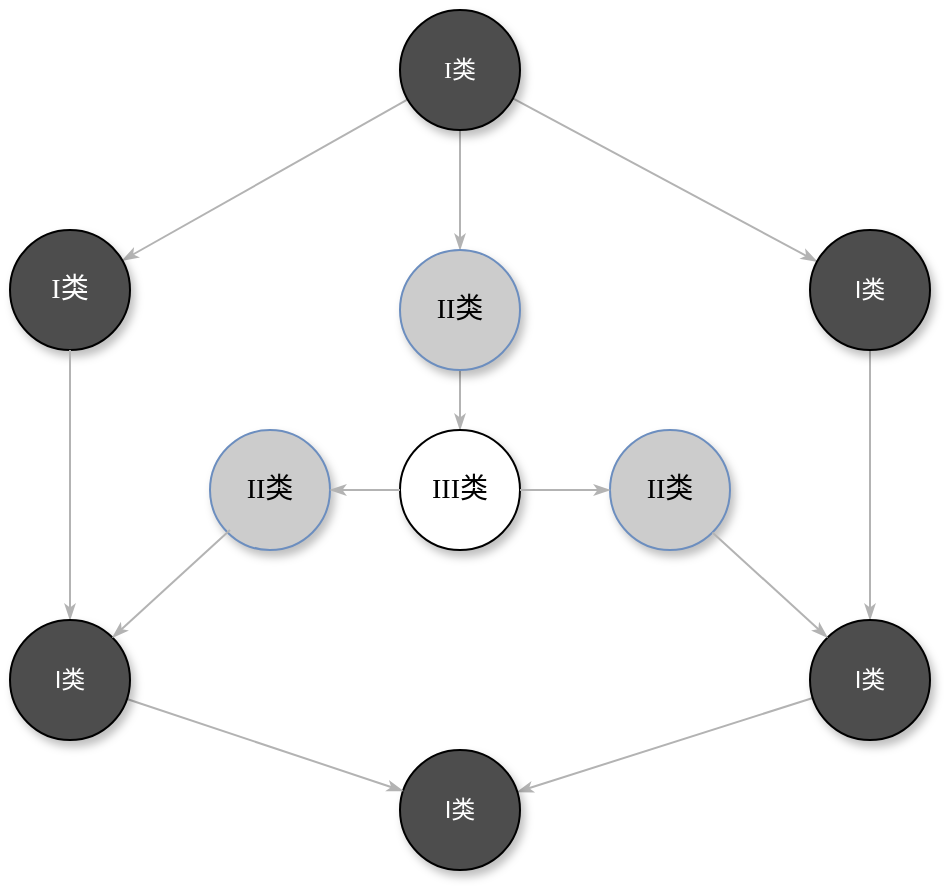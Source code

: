 <mxfile version="20.1.4" type="github">
  <diagram name="Page-1" id="42789a77-a242-8287-6e28-9cd8cfd52e62">
    <mxGraphModel dx="1422" dy="706" grid="1" gridSize="10" guides="1" tooltips="1" connect="1" arrows="1" fold="1" page="1" pageScale="1" pageWidth="1100" pageHeight="850" background="none" math="0" shadow="0">
      <root>
        <mxCell id="0" />
        <mxCell id="1" parent="0" />
        <mxCell id="1ea317790d2ca983-12" style="edgeStyle=none;rounded=1;html=1;labelBackgroundColor=none;startArrow=none;startFill=0;startSize=5;endArrow=classicThin;endFill=1;endSize=5;jettySize=auto;orthogonalLoop=1;strokeColor=#B3B3B3;strokeWidth=1;fontFamily=Verdana;fontSize=12" parent="1" source="1ea317790d2ca983-1" target="1ea317790d2ca983-2" edge="1">
          <mxGeometry relative="1" as="geometry" />
        </mxCell>
        <mxCell id="1ea317790d2ca983-13" value="" style="edgeStyle=none;rounded=1;html=1;labelBackgroundColor=none;startArrow=none;startFill=0;startSize=5;endArrow=classicThin;endFill=1;endSize=5;jettySize=auto;orthogonalLoop=1;strokeColor=#B3B3B3;strokeWidth=1;fontFamily=Verdana;fontSize=12" parent="1" source="1ea317790d2ca983-1" target="1ea317790d2ca983-9" edge="1">
          <mxGeometry relative="1" as="geometry" />
        </mxCell>
        <mxCell id="1ea317790d2ca983-14" value="" style="edgeStyle=none;rounded=1;html=1;labelBackgroundColor=none;startArrow=none;startFill=0;startSize=5;endArrow=classicThin;endFill=1;endSize=5;jettySize=auto;orthogonalLoop=1;strokeColor=#B3B3B3;strokeWidth=1;fontFamily=Verdana;fontSize=12" parent="1" source="1ea317790d2ca983-1" target="1ea317790d2ca983-3" edge="1">
          <mxGeometry relative="1" as="geometry" />
        </mxCell>
        <mxCell id="1ea317790d2ca983-1" value="&lt;span style=&quot;font-family: Verdana;&quot; lang=&quot;EN-US&quot;&gt;I&lt;/span&gt;&lt;span style=&quot;font-family: Verdana;&quot;&gt;类&lt;/span&gt;" style="ellipse;whiteSpace=wrap;html=1;rounded=0;shadow=1;comic=0;labelBackgroundColor=none;strokeWidth=1;fontFamily=Helvetica;fontSize=12;align=center;fillColor=#4D4D4D;strokeColor=#000000;fontColor=#FFFFFF;" parent="1" vertex="1">
          <mxGeometry x="465" y="120" width="60" height="60" as="geometry" />
        </mxCell>
        <mxCell id="1ea317790d2ca983-21" value="" style="edgeStyle=none;rounded=1;html=1;labelBackgroundColor=none;startArrow=none;startFill=0;startSize=5;endArrow=classicThin;endFill=1;endSize=5;jettySize=auto;orthogonalLoop=1;strokeColor=#B3B3B3;strokeWidth=1;fontFamily=Verdana;fontSize=12" parent="1" source="1ea317790d2ca983-2" target="1ea317790d2ca983-7" edge="1">
          <mxGeometry relative="1" as="geometry" />
        </mxCell>
        <mxCell id="1ea317790d2ca983-2" value="&lt;span style=&quot;font-size:10.5pt;mso-bidi-font-size:11.0pt;font-family:宋体;mso-bidi-font-family:&lt;br/&gt;&amp;quot;Times New Roman&amp;quot;;mso-bidi-theme-font:minor-bidi;mso-ansi-language:EN-US;&lt;br/&gt;mso-fareast-language:ZH-CN;mso-bidi-language:AR-SA&quot; lang=&quot;EN-US&quot;&gt;II&lt;/span&gt;&lt;span style=&quot;font-size:10.5pt;mso-bidi-font-size:11.0pt;font-family:宋体;mso-bidi-font-family:&lt;br/&gt;&amp;quot;Times New Roman&amp;quot;;mso-bidi-theme-font:minor-bidi;mso-ansi-language:EN-US;&lt;br/&gt;mso-fareast-language:ZH-CN;mso-bidi-language:AR-SA&quot;&gt;类&lt;/span&gt;" style="ellipse;whiteSpace=wrap;html=1;rounded=0;shadow=1;comic=0;labelBackgroundColor=none;strokeWidth=1;fontFamily=Verdana;fontSize=12;align=center;fillColor=#CCCCCC;strokeColor=#6C8EBF;" parent="1" vertex="1">
          <mxGeometry x="465" y="240" width="60" height="60" as="geometry" />
        </mxCell>
        <mxCell id="1ea317790d2ca983-15" value="" style="edgeStyle=none;rounded=1;html=1;labelBackgroundColor=none;startArrow=none;startFill=0;startSize=5;endArrow=classicThin;endFill=1;endSize=5;jettySize=auto;orthogonalLoop=1;strokeColor=#B3B3B3;strokeWidth=1;fontFamily=Verdana;fontSize=12;entryX=0.5;entryY=0;entryDx=0;entryDy=0;" parent="1" source="1ea317790d2ca983-3" target="1ea317790d2ca983-5" edge="1">
          <mxGeometry relative="1" as="geometry">
            <mxPoint x="737.5" y="320" as="targetPoint" />
          </mxGeometry>
        </mxCell>
        <mxCell id="1ea317790d2ca983-3" value="&lt;span lang=&quot;EN-US&quot;&gt;I&lt;/span&gt;类" style="ellipse;whiteSpace=wrap;html=1;rounded=0;shadow=1;comic=0;labelBackgroundColor=none;strokeWidth=1;fontFamily=Helvetica;fontSize=12;align=center;fillColor=#4D4D4D;strokeColor=#000000;fontColor=#FFFFFF;" parent="1" vertex="1">
          <mxGeometry x="670" y="230" width="60" height="60" as="geometry" />
        </mxCell>
        <mxCell id="1ea317790d2ca983-17" value="" style="edgeStyle=none;rounded=1;html=1;labelBackgroundColor=none;startArrow=none;startFill=0;startSize=5;endArrow=classicThin;endFill=1;endSize=5;jettySize=auto;orthogonalLoop=1;strokeColor=#B3B3B3;strokeWidth=1;fontFamily=Verdana;fontSize=12" parent="1" source="1ea317790d2ca983-5" target="1ea317790d2ca983-8" edge="1">
          <mxGeometry relative="1" as="geometry" />
        </mxCell>
        <mxCell id="1ea317790d2ca983-5" value="&lt;span lang=&quot;EN-US&quot;&gt;I&lt;/span&gt;类" style="ellipse;whiteSpace=wrap;html=1;rounded=0;shadow=1;comic=0;labelBackgroundColor=none;strokeWidth=1;fontFamily=Helvetica;fontSize=12;align=center;fillColor=#4D4D4D;strokeColor=#000000;fontColor=#FFFFFF;" parent="1" vertex="1">
          <mxGeometry x="670" y="425" width="60" height="60" as="geometry" />
        </mxCell>
        <mxCell id="1ea317790d2ca983-6" value="&lt;span style=&quot;font-size:10.5pt;mso-bidi-font-size:11.0pt;font-family:宋体;mso-bidi-font-family:&lt;br/&gt;&amp;quot;Times New Roman&amp;quot;;mso-bidi-theme-font:minor-bidi;mso-ansi-language:EN-US;&lt;br/&gt;mso-fareast-language:ZH-CN;mso-bidi-language:AR-SA&quot; lang=&quot;EN-US&quot;&gt;II&lt;/span&gt;&lt;span style=&quot;font-size:10.5pt;mso-bidi-font-size:11.0pt;font-family:宋体;mso-bidi-font-family:&lt;br/&gt;&amp;quot;Times New Roman&amp;quot;;mso-bidi-theme-font:minor-bidi;mso-ansi-language:EN-US;&lt;br/&gt;mso-fareast-language:ZH-CN;mso-bidi-language:AR-SA&quot;&gt;类&lt;/span&gt;" style="ellipse;whiteSpace=wrap;html=1;rounded=0;shadow=1;comic=0;labelBackgroundColor=none;strokeWidth=1;fontFamily=Verdana;fontSize=12;align=center;fillColor=#CCCCCC;strokeColor=#6c8ebf;" parent="1" vertex="1">
          <mxGeometry x="570" y="330" width="60" height="60" as="geometry" />
        </mxCell>
        <mxCell id="1ea317790d2ca983-7" value="&lt;span style=&quot;font-size:10.5pt;mso-bidi-font-size:11.0pt;font-family:宋体;mso-bidi-font-family:&lt;br/&gt;&amp;quot;Times New Roman&amp;quot;;mso-bidi-theme-font:minor-bidi;mso-ansi-language:EN-US;&lt;br/&gt;mso-fareast-language:ZH-CN;mso-bidi-language:AR-SA&quot; lang=&quot;EN-US&quot;&gt;III&lt;/span&gt;&lt;span style=&quot;font-size:10.5pt;mso-bidi-font-size:11.0pt;font-family:宋体;mso-bidi-font-family:&lt;br/&gt;&amp;quot;Times New Roman&amp;quot;;mso-bidi-theme-font:minor-bidi;mso-ansi-language:EN-US;&lt;br/&gt;mso-fareast-language:ZH-CN;mso-bidi-language:AR-SA&quot;&gt;类&lt;/span&gt;" style="ellipse;whiteSpace=wrap;html=1;rounded=0;shadow=1;comic=0;labelBackgroundColor=none;strokeWidth=1;fontFamily=Verdana;fontSize=12;align=center;fillColor=#FFFFFF;fontColor=#000000;strokeColor=#000000;" parent="1" vertex="1">
          <mxGeometry x="465" y="330" width="60" height="60" as="geometry" />
        </mxCell>
        <mxCell id="1ea317790d2ca983-8" value="&lt;span lang=&quot;EN-US&quot;&gt;I&lt;/span&gt;类" style="ellipse;whiteSpace=wrap;html=1;rounded=0;shadow=1;comic=0;labelBackgroundColor=none;strokeWidth=1;fontFamily=Helvetica;fontSize=12;align=center;fillColor=#4D4D4D;strokeColor=#000000;fontColor=#FFFFFF;" parent="1" vertex="1">
          <mxGeometry x="465" y="490" width="60" height="60" as="geometry" />
        </mxCell>
        <mxCell id="1ea317790d2ca983-9" value="&lt;span style=&quot;font-size:10.5pt;mso-bidi-font-size:11.0pt;font-family:宋体;mso-bidi-font-family:&lt;br/&gt;&amp;quot;Times New Roman&amp;quot;;mso-bidi-theme-font:minor-bidi;mso-ansi-language:EN-US;&lt;br/&gt;mso-fareast-language:ZH-CN;mso-bidi-language:AR-SA&quot; lang=&quot;EN-US&quot;&gt;I&lt;/span&gt;&lt;span style=&quot;font-size:10.5pt;mso-bidi-font-size:11.0pt;font-family:宋体;mso-bidi-font-family:&lt;br/&gt;&amp;quot;Times New Roman&amp;quot;;mso-bidi-theme-font:minor-bidi;mso-ansi-language:EN-US;&lt;br/&gt;mso-fareast-language:ZH-CN;mso-bidi-language:AR-SA&quot;&gt;类&lt;/span&gt;" style="ellipse;whiteSpace=wrap;html=1;rounded=0;shadow=1;comic=0;labelBackgroundColor=none;strokeWidth=1;fontFamily=Helvetica;fontSize=12;align=center;fillColor=#4D4D4D;strokeColor=#000000;fontColor=#FFFFFF;" parent="1" vertex="1">
          <mxGeometry x="270" y="230" width="60" height="60" as="geometry" />
        </mxCell>
        <mxCell id="1ea317790d2ca983-20" value="" style="edgeStyle=none;rounded=1;html=1;labelBackgroundColor=none;startArrow=none;startFill=0;startSize=5;endArrow=classicThin;endFill=1;endSize=5;jettySize=auto;orthogonalLoop=1;strokeColor=#B3B3B3;strokeWidth=1;fontFamily=Verdana;fontSize=12;exitX=0.5;exitY=1;exitDx=0;exitDy=0;" parent="1" source="1ea317790d2ca983-9" target="1ea317790d2ca983-11" edge="1">
          <mxGeometry relative="1" as="geometry">
            <mxPoint x="247.5" y="370" as="sourcePoint" />
          </mxGeometry>
        </mxCell>
        <mxCell id="1ea317790d2ca983-18" value="" style="edgeStyle=none;rounded=1;html=1;labelBackgroundColor=none;startArrow=none;startFill=0;startSize=5;endArrow=classicThin;endFill=1;endSize=5;jettySize=auto;orthogonalLoop=1;strokeColor=#B3B3B3;strokeWidth=1;fontFamily=Verdana;fontSize=12" parent="1" source="1ea317790d2ca983-11" target="1ea317790d2ca983-8" edge="1">
          <mxGeometry relative="1" as="geometry" />
        </mxCell>
        <mxCell id="1ea317790d2ca983-11" value="&lt;span lang=&quot;EN-US&quot;&gt;I&lt;/span&gt;类" style="ellipse;whiteSpace=wrap;html=1;rounded=0;shadow=1;comic=0;labelBackgroundColor=none;strokeWidth=1;fontFamily=Helvetica;fontSize=12;align=center;fillColor=#4D4D4D;strokeColor=#000000;fontColor=#FFFFFF;" parent="1" vertex="1">
          <mxGeometry x="270" y="425" width="60" height="60" as="geometry" />
        </mxCell>
        <mxCell id="GIspUnlDH8avRdbgShiE-2" value="" style="edgeStyle=none;rounded=1;html=1;labelBackgroundColor=none;startArrow=none;startFill=0;startSize=5;endArrow=classicThin;endFill=1;endSize=5;jettySize=auto;orthogonalLoop=1;strokeColor=#B3B3B3;strokeWidth=1;fontFamily=Verdana;fontSize=12;exitX=1;exitY=0.5;exitDx=0;exitDy=0;entryX=0;entryY=0.5;entryDx=0;entryDy=0;" edge="1" parent="1" source="1ea317790d2ca983-7" target="1ea317790d2ca983-6">
          <mxGeometry relative="1" as="geometry">
            <mxPoint x="520" y="390" as="sourcePoint" />
            <mxPoint x="610" y="430" as="targetPoint" />
          </mxGeometry>
        </mxCell>
        <mxCell id="GIspUnlDH8avRdbgShiE-3" value="&lt;span style=&quot;font-size:10.5pt;mso-bidi-font-size:11.0pt;font-family:宋体;mso-bidi-font-family:&lt;br/&gt;&amp;quot;Times New Roman&amp;quot;;mso-bidi-theme-font:minor-bidi;mso-ansi-language:EN-US;&lt;br/&gt;mso-fareast-language:ZH-CN;mso-bidi-language:AR-SA&quot; lang=&quot;EN-US&quot;&gt;II&lt;/span&gt;&lt;span style=&quot;font-size:10.5pt;mso-bidi-font-size:11.0pt;font-family:宋体;mso-bidi-font-family:&lt;br/&gt;&amp;quot;Times New Roman&amp;quot;;mso-bidi-theme-font:minor-bidi;mso-ansi-language:EN-US;&lt;br/&gt;mso-fareast-language:ZH-CN;mso-bidi-language:AR-SA&quot;&gt;类&lt;/span&gt;" style="ellipse;whiteSpace=wrap;html=1;rounded=0;shadow=1;comic=0;labelBackgroundColor=none;strokeWidth=1;fontFamily=Verdana;fontSize=12;align=center;fillColor=#CCCCCC;strokeColor=#6c8ebf;" vertex="1" parent="1">
          <mxGeometry x="370" y="330" width="60" height="60" as="geometry" />
        </mxCell>
        <mxCell id="GIspUnlDH8avRdbgShiE-4" value="" style="edgeStyle=none;rounded=1;html=1;labelBackgroundColor=none;startArrow=none;startFill=0;startSize=5;endArrow=classicThin;endFill=1;endSize=5;jettySize=auto;orthogonalLoop=1;strokeColor=#B3B3B3;strokeWidth=1;fontFamily=Verdana;fontSize=12;exitX=0;exitY=0.5;exitDx=0;exitDy=0;" edge="1" parent="1" source="1ea317790d2ca983-7" target="GIspUnlDH8avRdbgShiE-3">
          <mxGeometry relative="1" as="geometry">
            <mxPoint x="523.838" y="362.796" as="sourcePoint" />
            <mxPoint x="645" y="435" as="targetPoint" />
          </mxGeometry>
        </mxCell>
        <mxCell id="GIspUnlDH8avRdbgShiE-5" value="" style="edgeStyle=none;rounded=1;html=1;labelBackgroundColor=none;startArrow=none;startFill=0;startSize=5;endArrow=classicThin;endFill=1;endSize=5;jettySize=auto;orthogonalLoop=1;strokeColor=#B3B3B3;strokeWidth=1;fontFamily=Verdana;fontSize=12;entryX=1;entryY=0;entryDx=0;entryDy=0;" edge="1" parent="1" target="1ea317790d2ca983-11">
          <mxGeometry relative="1" as="geometry">
            <mxPoint x="380" y="380" as="sourcePoint" />
            <mxPoint x="259.694" y="425.001" as="targetPoint" />
          </mxGeometry>
        </mxCell>
        <mxCell id="GIspUnlDH8avRdbgShiE-6" value="" style="edgeStyle=none;rounded=1;html=1;labelBackgroundColor=none;startArrow=none;startFill=0;startSize=5;endArrow=classicThin;endFill=1;endSize=5;jettySize=auto;orthogonalLoop=1;strokeColor=#B3B3B3;strokeWidth=1;fontFamily=Verdana;fontSize=12;entryX=0;entryY=0;entryDx=0;entryDy=0;exitX=1;exitY=1;exitDx=0;exitDy=0;" edge="1" parent="1" source="1ea317790d2ca983-6" target="1ea317790d2ca983-5">
          <mxGeometry relative="1" as="geometry">
            <mxPoint x="660" y="460" as="sourcePoint" />
            <mxPoint x="295" y="475" as="targetPoint" />
          </mxGeometry>
        </mxCell>
      </root>
    </mxGraphModel>
  </diagram>
</mxfile>
